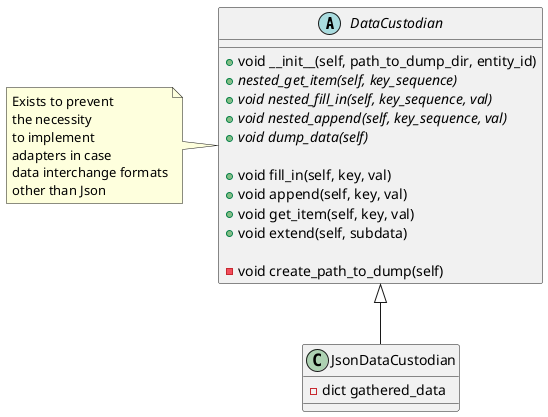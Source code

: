 @startuml
'https://plantuml.com/class-diagram

abstract class DataCustodian {
    +void __init__(self, path_to_dump_dir, entity_id)
    +{abstract} nested_get_item(self, key_sequence)
    +{abstract} void nested_fill_in(self, key_sequence, val)
    +{abstract} void nested_append(self, key_sequence, val)
    +{abstract} void dump_data(self)

    +void fill_in(self, key, val)
    +void append(self, key, val)
    +void get_item(self, key, val)
    +void extend(self, subdata)

    -void create_path_to_dump(self)
}

note left of DataCustodian
Exists to prevent
the necessity
to implement
adapters in case
data interchange formats
other than Json
end note

class JsonDataCustodian {
    -dict gathered_data
}

DataCustodian <|-- JsonDataCustodian

@enduml